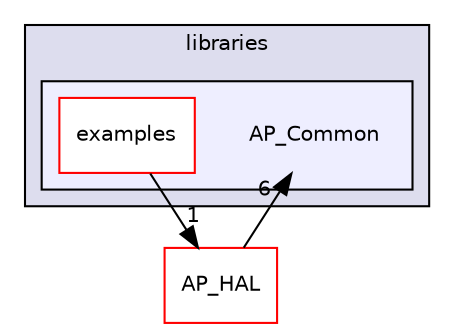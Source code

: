 digraph "libraries/AP_Common" {
  compound=true
  node [ fontsize="10", fontname="Helvetica"];
  edge [ labelfontsize="10", labelfontname="Helvetica"];
  subgraph clusterdir_bc0718b08fb2015b8e59c47b2805f60c {
    graph [ bgcolor="#ddddee", pencolor="black", label="libraries" fontname="Helvetica", fontsize="10", URL="dir_bc0718b08fb2015b8e59c47b2805f60c.html"]
  subgraph clusterdir_df3f4256615fd4197927a84a019a8bd8 {
    graph [ bgcolor="#eeeeff", pencolor="black", label="" URL="dir_df3f4256615fd4197927a84a019a8bd8.html"];
    dir_df3f4256615fd4197927a84a019a8bd8 [shape=plaintext label="AP_Common"];
    dir_5e2583c605068784da0279be4df0cb94 [shape=box label="examples" color="red" fillcolor="white" style="filled" URL="dir_5e2583c605068784da0279be4df0cb94.html"];
  }
  }
  dir_1cbc10423b2512b31103883361e0123b [shape=box label="AP_HAL" fillcolor="white" style="filled" color="red" URL="dir_1cbc10423b2512b31103883361e0123b.html"];
  dir_1cbc10423b2512b31103883361e0123b->dir_df3f4256615fd4197927a84a019a8bd8 [headlabel="6", labeldistance=1.5 headhref="dir_000046_000030.html"];
  dir_5e2583c605068784da0279be4df0cb94->dir_1cbc10423b2512b31103883361e0123b [headlabel="1", labeldistance=1.5 headhref="dir_000031_000046.html"];
}

